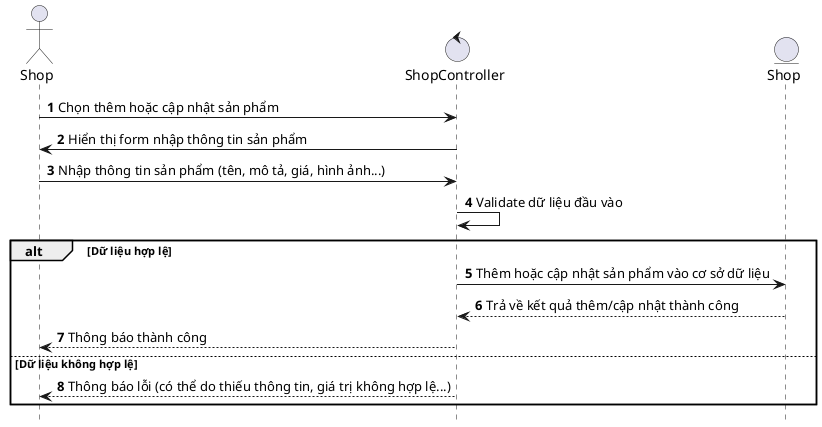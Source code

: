 @startuml ManageProduct

hide footbox
autonumber
actor Shop as shop
control "ShopController" as shopController
entity "Shop" as shopEntity

shop -> shopController: Chọn thêm hoặc cập nhật sản phẩm
shopController -> shop: Hiển thị form nhập thông tin sản phẩm
shop -> shopController: Nhập thông tin sản phẩm (tên, mô tả, giá, hình ảnh...)
shopController -> shopController: Validate dữ liệu đầu vào
alt Dữ liệu hợp lệ
    shopController -> shopEntity: Thêm hoặc cập nhật sản phẩm vào cơ sở dữ liệu
    shopEntity --> shopController: Trả về kết quả thêm/cập nhật thành công
    shopController --> shop: Thông báo thành công
else Dữ liệu không hợp lệ
    shopController --> shop: Thông báo lỗi (có thể do thiếu thông tin, giá trị không hợp lệ...)
end

@enduml
